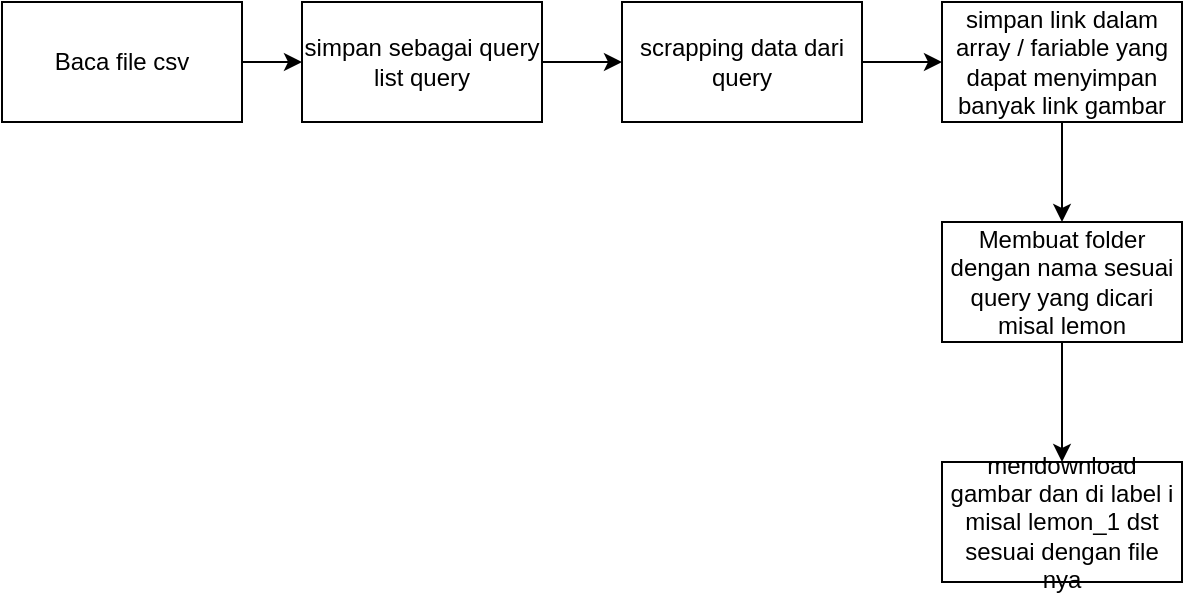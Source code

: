 <mxfile version="22.0.8" type="device">
  <diagram name="Page-1" id="JXtn1I62-kHl-awcifEA">
    <mxGraphModel dx="1434" dy="758" grid="1" gridSize="10" guides="1" tooltips="1" connect="1" arrows="1" fold="1" page="1" pageScale="1" pageWidth="827" pageHeight="1169" math="0" shadow="0">
      <root>
        <mxCell id="0" />
        <mxCell id="1" parent="0" />
        <mxCell id="yiTj3LzPa46zzSEXwDuf-1" value="Baca file csv" style="rounded=0;whiteSpace=wrap;html=1;" vertex="1" parent="1">
          <mxGeometry x="20" y="350" width="120" height="60" as="geometry" />
        </mxCell>
        <mxCell id="yiTj3LzPa46zzSEXwDuf-11" value="" style="edgeStyle=orthogonalEdgeStyle;rounded=0;orthogonalLoop=1;jettySize=auto;html=1;" edge="1" parent="1" source="yiTj3LzPa46zzSEXwDuf-2" target="yiTj3LzPa46zzSEXwDuf-3">
          <mxGeometry relative="1" as="geometry" />
        </mxCell>
        <mxCell id="yiTj3LzPa46zzSEXwDuf-2" value="simpan sebagai query list query" style="rounded=0;whiteSpace=wrap;html=1;" vertex="1" parent="1">
          <mxGeometry x="170" y="350" width="120" height="60" as="geometry" />
        </mxCell>
        <mxCell id="yiTj3LzPa46zzSEXwDuf-12" value="" style="edgeStyle=orthogonalEdgeStyle;rounded=0;orthogonalLoop=1;jettySize=auto;html=1;" edge="1" parent="1" source="yiTj3LzPa46zzSEXwDuf-3" target="yiTj3LzPa46zzSEXwDuf-4">
          <mxGeometry relative="1" as="geometry" />
        </mxCell>
        <mxCell id="yiTj3LzPa46zzSEXwDuf-3" value="scrapping data dari query" style="rounded=0;whiteSpace=wrap;html=1;" vertex="1" parent="1">
          <mxGeometry x="330" y="350" width="120" height="60" as="geometry" />
        </mxCell>
        <mxCell id="yiTj3LzPa46zzSEXwDuf-4" value="simpan link dalam array / fariable yang dapat menyimpan banyak link gambar" style="rounded=0;whiteSpace=wrap;html=1;" vertex="1" parent="1">
          <mxGeometry x="490" y="350" width="120" height="60" as="geometry" />
        </mxCell>
        <mxCell id="yiTj3LzPa46zzSEXwDuf-5" value="Membuat folder dengan nama sesuai query yang dicari misal lemon" style="rounded=0;whiteSpace=wrap;html=1;" vertex="1" parent="1">
          <mxGeometry x="490" y="460" width="120" height="60" as="geometry" />
        </mxCell>
        <mxCell id="yiTj3LzPa46zzSEXwDuf-6" value="mendownload gambar dan di label i misal lemon_1 dst&lt;br&gt;sesuai dengan file nya" style="rounded=0;whiteSpace=wrap;html=1;" vertex="1" parent="1">
          <mxGeometry x="490" y="580" width="120" height="60" as="geometry" />
        </mxCell>
        <mxCell id="yiTj3LzPa46zzSEXwDuf-8" value="" style="endArrow=classic;html=1;rounded=0;exitX=1;exitY=0.5;exitDx=0;exitDy=0;entryX=0;entryY=0.5;entryDx=0;entryDy=0;" edge="1" parent="1" source="yiTj3LzPa46zzSEXwDuf-1" target="yiTj3LzPa46zzSEXwDuf-2">
          <mxGeometry width="50" height="50" relative="1" as="geometry">
            <mxPoint x="390" y="420" as="sourcePoint" />
            <mxPoint x="440" y="370" as="targetPoint" />
          </mxGeometry>
        </mxCell>
        <mxCell id="yiTj3LzPa46zzSEXwDuf-13" value="" style="endArrow=classic;html=1;rounded=0;exitX=0.5;exitY=1;exitDx=0;exitDy=0;entryX=0.5;entryY=0;entryDx=0;entryDy=0;" edge="1" parent="1" source="yiTj3LzPa46zzSEXwDuf-4" target="yiTj3LzPa46zzSEXwDuf-5">
          <mxGeometry width="50" height="50" relative="1" as="geometry">
            <mxPoint x="390" y="420" as="sourcePoint" />
            <mxPoint x="440" y="370" as="targetPoint" />
          </mxGeometry>
        </mxCell>
        <mxCell id="yiTj3LzPa46zzSEXwDuf-14" value="" style="endArrow=classic;html=1;rounded=0;exitX=0.5;exitY=1;exitDx=0;exitDy=0;entryX=0.5;entryY=0;entryDx=0;entryDy=0;" edge="1" parent="1" source="yiTj3LzPa46zzSEXwDuf-5" target="yiTj3LzPa46zzSEXwDuf-6">
          <mxGeometry width="50" height="50" relative="1" as="geometry">
            <mxPoint x="390" y="420" as="sourcePoint" />
            <mxPoint x="440" y="370" as="targetPoint" />
          </mxGeometry>
        </mxCell>
      </root>
    </mxGraphModel>
  </diagram>
</mxfile>
